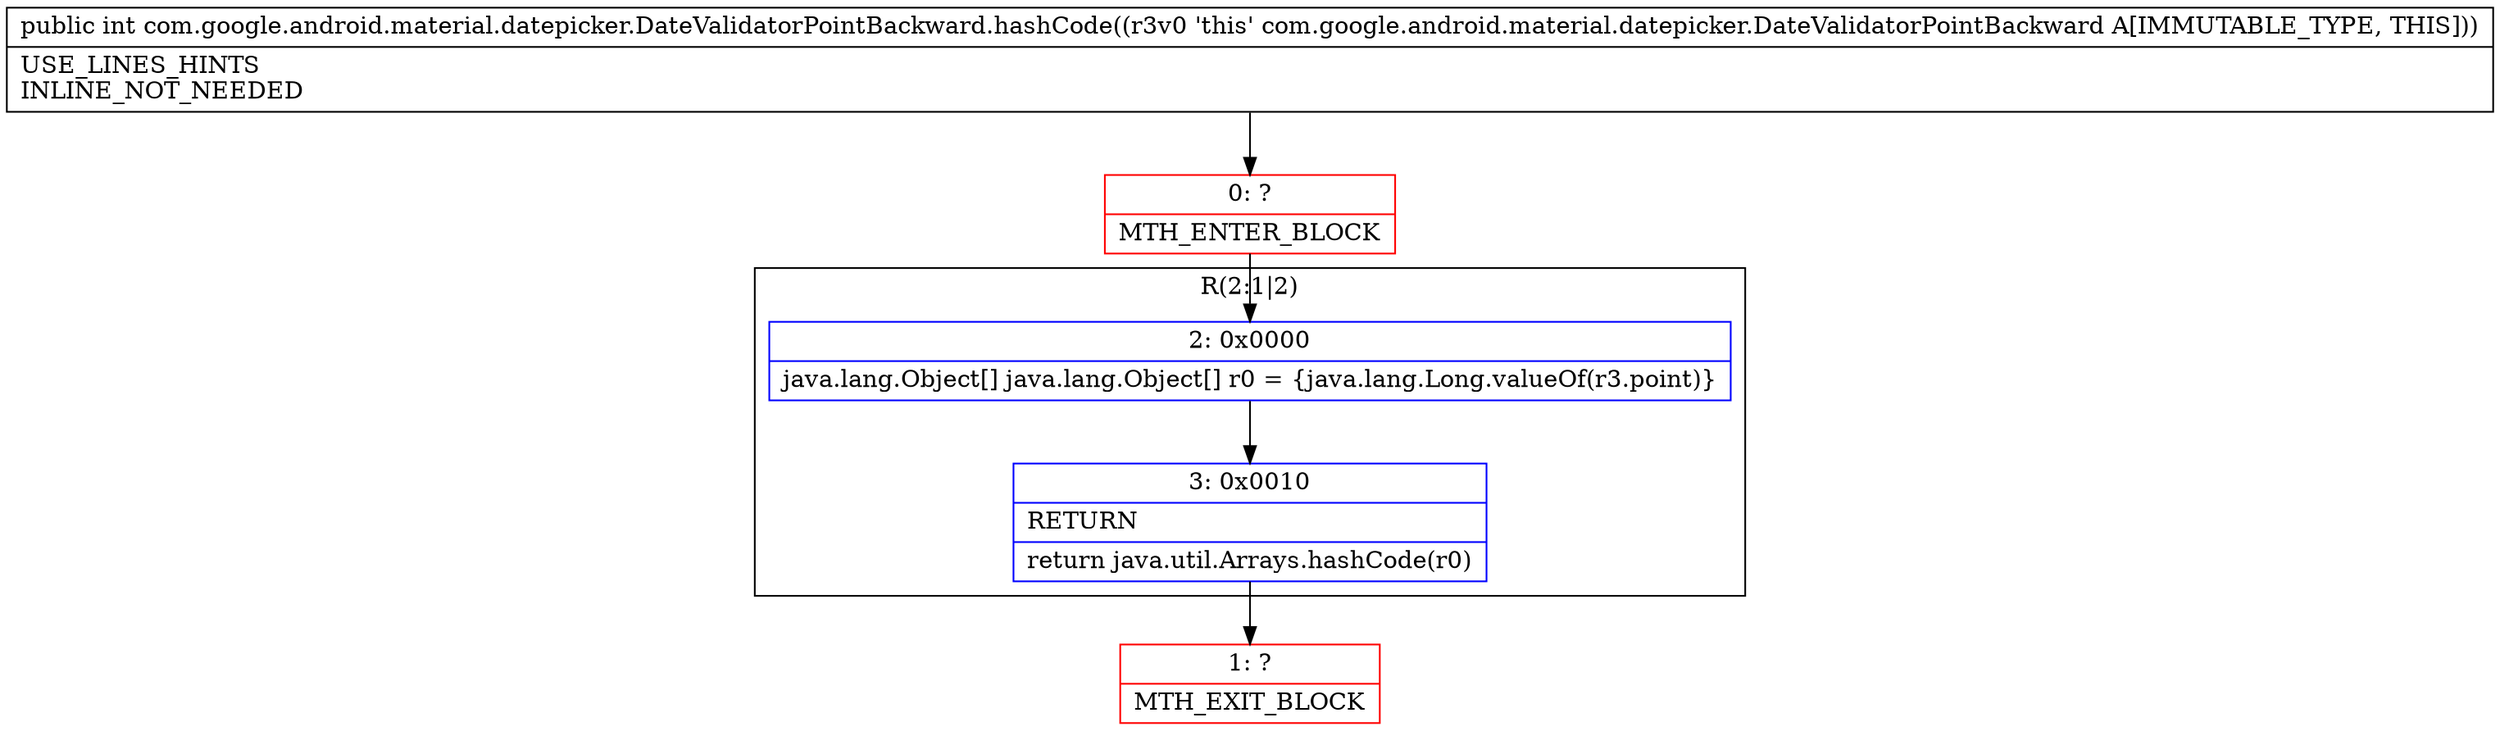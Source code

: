 digraph "CFG forcom.google.android.material.datepicker.DateValidatorPointBackward.hashCode()I" {
subgraph cluster_Region_200245023 {
label = "R(2:1|2)";
node [shape=record,color=blue];
Node_2 [shape=record,label="{2\:\ 0x0000|java.lang.Object[] java.lang.Object[] r0 = \{java.lang.Long.valueOf(r3.point)\}\l}"];
Node_3 [shape=record,label="{3\:\ 0x0010|RETURN\l|return java.util.Arrays.hashCode(r0)\l}"];
}
Node_0 [shape=record,color=red,label="{0\:\ ?|MTH_ENTER_BLOCK\l}"];
Node_1 [shape=record,color=red,label="{1\:\ ?|MTH_EXIT_BLOCK\l}"];
MethodNode[shape=record,label="{public int com.google.android.material.datepicker.DateValidatorPointBackward.hashCode((r3v0 'this' com.google.android.material.datepicker.DateValidatorPointBackward A[IMMUTABLE_TYPE, THIS]))  | USE_LINES_HINTS\lINLINE_NOT_NEEDED\l}"];
MethodNode -> Node_0;Node_2 -> Node_3;
Node_3 -> Node_1;
Node_0 -> Node_2;
}

